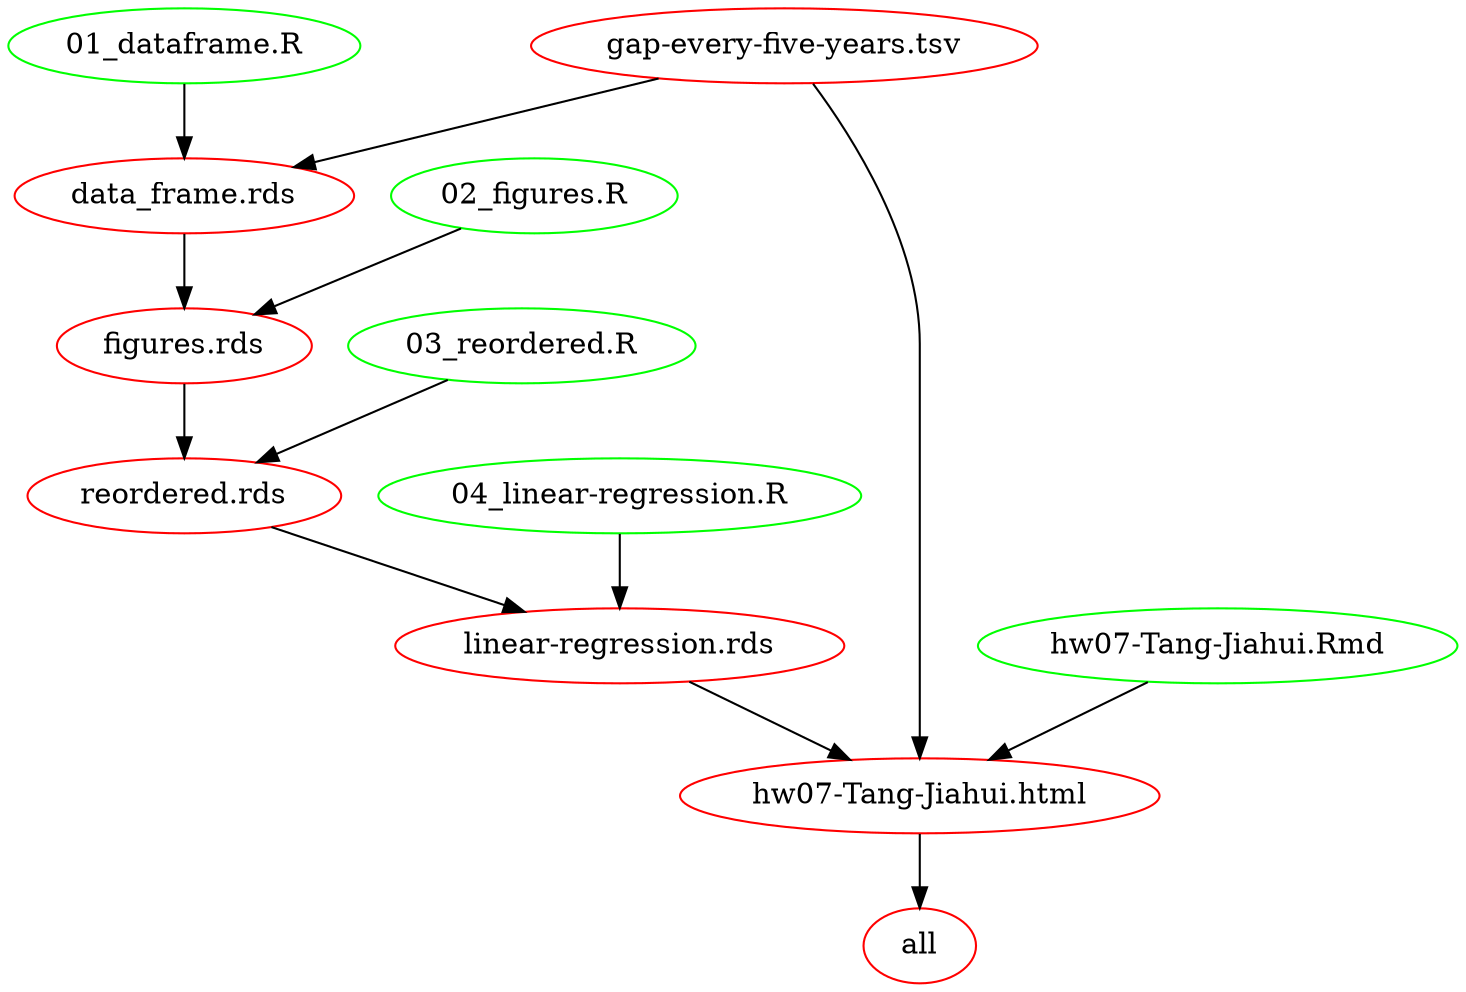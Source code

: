 digraph G {
n12[label="01_dataframe.R", color="green"];
n10[label="02_figures.R", color="green"];
n8[label="03_reordered.R", color="green"];
n6[label="04_linear-regression.R", color="green"];
n2[label="all", color="red"];
n11[label="data_frame.rds", color="red"];
n9[label="figures.rds", color="red"];
n13[label="gap-every-five-years.tsv", color="red"];
n4[label="hw07-Tang-Jiahui.Rmd", color="green"];
n3[label="hw07-Tang-Jiahui.html", color="red"];
n5[label="linear-regression.rds", color="red"];
n7[label="reordered.rds", color="red"];
n3 -> n2 ; 
n12 -> n11 ; 
n13 -> n11 ; 
n10 -> n9 ; 
n11 -> n9 ; 
n13 -> n3 ; 
n4 -> n3 ; 
n5 -> n3 ; 
n6 -> n5 ; 
n7 -> n5 ; 
n8 -> n7 ; 
n9 -> n7 ; 
}
